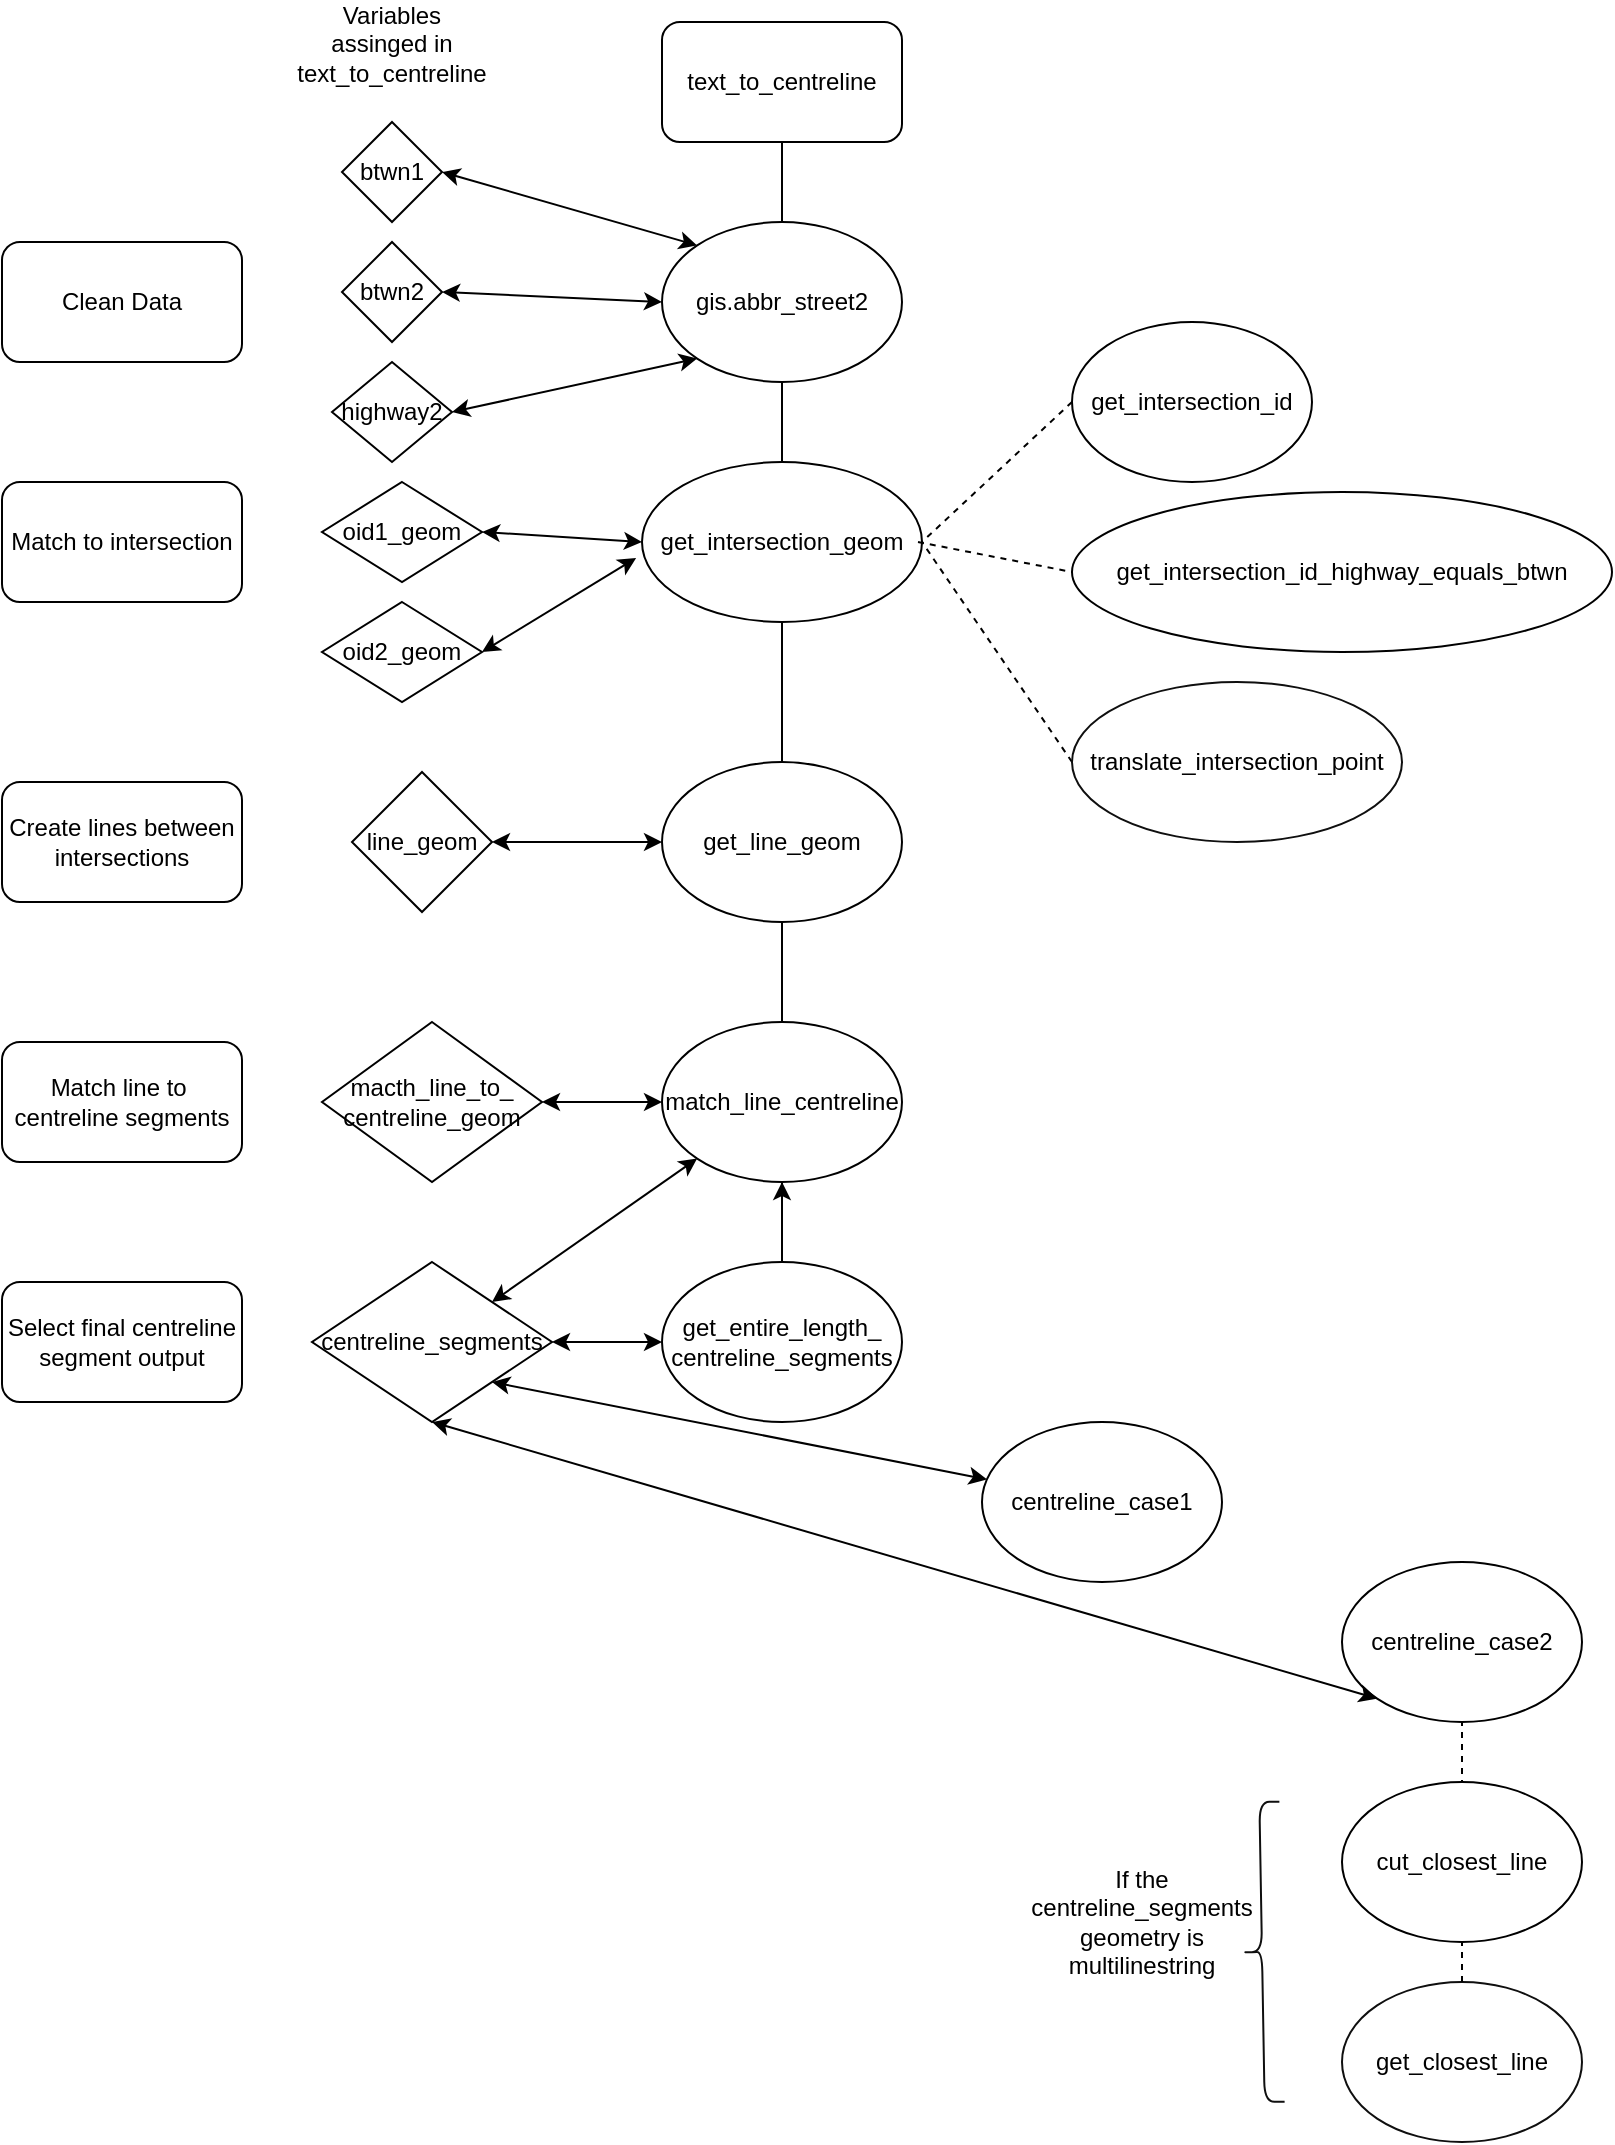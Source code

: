<mxfile version="11.1.5" pages="1"><diagram id="aer68694J9wdKMvOXiA6" name="Page-1"><mxGraphModel dx="1422" dy="956" grid="1" gridSize="10" guides="1" tooltips="1" connect="1" arrows="1" fold="1" page="1" pageScale="1" pageWidth="850" pageHeight="1100" math="0" shadow="0"><root><mxCell id="0"/><mxCell id="1" parent="0"/><mxCell id="npgwnhH8SxWaoF21IP0z-2" value="&lt;span style=&quot;white-space: normal&quot;&gt;text_to_centreline&lt;/span&gt;" style="rounded=1;whiteSpace=wrap;html=1;" vertex="1" parent="1"><mxGeometry x="330" y="20" width="120" height="60" as="geometry"/></mxCell><mxCell id="npgwnhH8SxWaoF21IP0z-3" value="" style="endArrow=none;html=1;entryX=0.5;entryY=1;entryDx=0;entryDy=0;" edge="1" parent="1" target="npgwnhH8SxWaoF21IP0z-2"><mxGeometry width="50" height="50" relative="1" as="geometry"><mxPoint x="390" y="120" as="sourcePoint"/><mxPoint x="380" y="100" as="targetPoint"/></mxGeometry></mxCell><mxCell id="npgwnhH8SxWaoF21IP0z-4" value="Clean&amp;nbsp;Data" style="rounded=1;whiteSpace=wrap;html=1;" vertex="1" parent="1"><mxGeometry y="130" width="120" height="60" as="geometry"/></mxCell><mxCell id="npgwnhH8SxWaoF21IP0z-12" value="gis.abbr_street2" style="ellipse;whiteSpace=wrap;html=1;direction=west;" vertex="1" parent="1"><mxGeometry x="330" y="120" width="120" height="80" as="geometry"/></mxCell><mxCell id="npgwnhH8SxWaoF21IP0z-13" value="Match to intersection" style="rounded=1;whiteSpace=wrap;html=1;" vertex="1" parent="1"><mxGeometry y="250" width="120" height="60" as="geometry"/></mxCell><mxCell id="npgwnhH8SxWaoF21IP0z-14" value="Create lines between intersections" style="rounded=1;whiteSpace=wrap;html=1;" vertex="1" parent="1"><mxGeometry y="400" width="120" height="60" as="geometry"/></mxCell><mxCell id="npgwnhH8SxWaoF21IP0z-16" value="Match line to&amp;nbsp; centreline segments" style="rounded=1;whiteSpace=wrap;html=1;" vertex="1" parent="1"><mxGeometry y="530" width="120" height="60" as="geometry"/></mxCell><mxCell id="npgwnhH8SxWaoF21IP0z-17" value="Select final centreline segment output" style="rounded=1;whiteSpace=wrap;html=1;" vertex="1" parent="1"><mxGeometry y="650" width="120" height="60" as="geometry"/></mxCell><mxCell id="npgwnhH8SxWaoF21IP0z-18" value="" style="endArrow=none;html=1;entryX=0.5;entryY=0;entryDx=0;entryDy=0;" edge="1" parent="1" target="npgwnhH8SxWaoF21IP0z-12"><mxGeometry width="50" height="50" relative="1" as="geometry"><mxPoint x="390" y="240" as="sourcePoint"/><mxPoint x="430" y="200" as="targetPoint"/></mxGeometry></mxCell><mxCell id="npgwnhH8SxWaoF21IP0z-19" value="get_intersection_geom" style="ellipse;whiteSpace=wrap;html=1;" vertex="1" parent="1"><mxGeometry x="320" y="240" width="140" height="80" as="geometry"/></mxCell><mxCell id="npgwnhH8SxWaoF21IP0z-20" value="get_intersection_id" style="ellipse;whiteSpace=wrap;html=1;" vertex="1" parent="1"><mxGeometry x="535" y="170" width="120" height="80" as="geometry"/></mxCell><mxCell id="npgwnhH8SxWaoF21IP0z-22" value="" style="endArrow=none;dashed=1;html=1;entryX=1;entryY=0.5;entryDx=0;entryDy=0;exitX=0;exitY=0.5;exitDx=0;exitDy=0;" edge="1" parent="1" source="npgwnhH8SxWaoF21IP0z-20" target="npgwnhH8SxWaoF21IP0z-19"><mxGeometry width="50" height="50" relative="1" as="geometry"><mxPoint x="40" y="770" as="sourcePoint"/><mxPoint x="90" y="720" as="targetPoint"/></mxGeometry></mxCell><mxCell id="npgwnhH8SxWaoF21IP0z-23" value="" style="endArrow=none;dashed=1;html=1;entryX=0;entryY=0.5;entryDx=0;entryDy=0;" edge="1" parent="1" target="npgwnhH8SxWaoF21IP0z-24"><mxGeometry width="50" height="50" relative="1" as="geometry"><mxPoint x="458" y="280" as="sourcePoint"/><mxPoint x="560" y="340" as="targetPoint"/></mxGeometry></mxCell><mxCell id="npgwnhH8SxWaoF21IP0z-24" value="get_intersection_id_highway_equals_btwn" style="ellipse;whiteSpace=wrap;html=1;" vertex="1" parent="1"><mxGeometry x="535" y="255" width="270" height="80" as="geometry"/></mxCell><mxCell id="npgwnhH8SxWaoF21IP0z-27" value="btwn1" style="rhombus;whiteSpace=wrap;html=1;" vertex="1" parent="1"><mxGeometry x="170" y="70" width="50" height="50" as="geometry"/></mxCell><mxCell id="npgwnhH8SxWaoF21IP0z-28" value="btwn2" style="rhombus;whiteSpace=wrap;html=1;direction=south;" vertex="1" parent="1"><mxGeometry x="170" y="130" width="50" height="50" as="geometry"/></mxCell><mxCell id="npgwnhH8SxWaoF21IP0z-29" value="highway2" style="rhombus;whiteSpace=wrap;html=1;direction=west;" vertex="1" parent="1"><mxGeometry x="165" y="190" width="60" height="50" as="geometry"/></mxCell><mxCell id="npgwnhH8SxWaoF21IP0z-31" value="Variables assinged in text_to_centreline" style="text;html=1;strokeColor=none;fillColor=none;align=center;verticalAlign=middle;whiteSpace=wrap;rounded=0;" vertex="1" parent="1"><mxGeometry x="145" y="12" width="100" height="38" as="geometry"/></mxCell><mxCell id="npgwnhH8SxWaoF21IP0z-40" value="" style="endArrow=classic;startArrow=classic;html=1;exitX=1;exitY=1;exitDx=0;exitDy=0;entryX=1;entryY=0.5;entryDx=0;entryDy=0;" edge="1" parent="1" source="npgwnhH8SxWaoF21IP0z-12" target="npgwnhH8SxWaoF21IP0z-27"><mxGeometry width="50" height="50" relative="1" as="geometry"><mxPoint x="230" y="150" as="sourcePoint"/><mxPoint x="280" y="100" as="targetPoint"/></mxGeometry></mxCell><mxCell id="npgwnhH8SxWaoF21IP0z-42" value="" style="endArrow=classic;startArrow=classic;html=1;entryX=0.5;entryY=0;entryDx=0;entryDy=0;exitX=1;exitY=0.5;exitDx=0;exitDy=0;" edge="1" parent="1" source="npgwnhH8SxWaoF21IP0z-12" target="npgwnhH8SxWaoF21IP0z-28"><mxGeometry width="50" height="50" relative="1" as="geometry"><mxPoint x="10" y="1170" as="sourcePoint"/><mxPoint x="60" y="1120" as="targetPoint"/></mxGeometry></mxCell><mxCell id="npgwnhH8SxWaoF21IP0z-43" value="" style="endArrow=classic;startArrow=classic;html=1;exitX=0;exitY=0.5;exitDx=0;exitDy=0;entryX=1;entryY=0;entryDx=0;entryDy=0;" edge="1" parent="1" source="npgwnhH8SxWaoF21IP0z-29" target="npgwnhH8SxWaoF21IP0z-12"><mxGeometry width="50" height="50" relative="1" as="geometry"><mxPoint x="250" y="240" as="sourcePoint"/><mxPoint x="300" y="190" as="targetPoint"/></mxGeometry></mxCell><mxCell id="npgwnhH8SxWaoF21IP0z-44" value="oid1_geom" style="rhombus;whiteSpace=wrap;html=1;" vertex="1" parent="1"><mxGeometry x="160" y="250" width="80" height="50" as="geometry"/></mxCell><mxCell id="npgwnhH8SxWaoF21IP0z-45" value="oid2_geom" style="rhombus;whiteSpace=wrap;html=1;" vertex="1" parent="1"><mxGeometry x="160" y="310" width="80" height="50" as="geometry"/></mxCell><mxCell id="npgwnhH8SxWaoF21IP0z-48" value="" style="endArrow=none;html=1;" edge="1" parent="1" source="npgwnhH8SxWaoF21IP0z-19"><mxGeometry width="50" height="50" relative="1" as="geometry"><mxPoint x="390" y="370" as="sourcePoint"/><mxPoint x="390" y="390.711" as="targetPoint"/></mxGeometry></mxCell><mxCell id="npgwnhH8SxWaoF21IP0z-49" value="get_line_geom" style="ellipse;whiteSpace=wrap;html=1;" vertex="1" parent="1"><mxGeometry x="330" y="390" width="120" height="80" as="geometry"/></mxCell><mxCell id="npgwnhH8SxWaoF21IP0z-50" value="" style="endArrow=none;html=1;entryX=0.5;entryY=1;entryDx=0;entryDy=0;" edge="1" parent="1" target="npgwnhH8SxWaoF21IP0z-49"><mxGeometry width="50" height="50" relative="1" as="geometry"><mxPoint x="390" y="520" as="sourcePoint"/><mxPoint x="420" y="510" as="targetPoint"/></mxGeometry></mxCell><mxCell id="npgwnhH8SxWaoF21IP0z-51" value="match_line_centreline" style="ellipse;whiteSpace=wrap;html=1;" vertex="1" parent="1"><mxGeometry x="330" y="520" width="120" height="80" as="geometry"/></mxCell><mxCell id="npgwnhH8SxWaoF21IP0z-52" value="" style="endArrow=classic;startArrow=classic;html=1;exitX=1;exitY=0.5;exitDx=0;exitDy=0;entryX=0;entryY=0.5;entryDx=0;entryDy=0;" edge="1" parent="1" source="npgwnhH8SxWaoF21IP0z-44" target="npgwnhH8SxWaoF21IP0z-19"><mxGeometry width="50" height="50" relative="1" as="geometry"><mxPoint x="260" y="310" as="sourcePoint"/><mxPoint x="310" y="260" as="targetPoint"/></mxGeometry></mxCell><mxCell id="npgwnhH8SxWaoF21IP0z-53" value="" style="endArrow=classic;startArrow=classic;html=1;exitX=1;exitY=0.5;exitDx=0;exitDy=0;entryX=-0.021;entryY=0.6;entryDx=0;entryDy=0;entryPerimeter=0;" edge="1" parent="1" source="npgwnhH8SxWaoF21IP0z-45" target="npgwnhH8SxWaoF21IP0z-19"><mxGeometry width="50" height="50" relative="1" as="geometry"><mxPoint x="270" y="360" as="sourcePoint"/><mxPoint x="320" y="310" as="targetPoint"/></mxGeometry></mxCell><mxCell id="npgwnhH8SxWaoF21IP0z-54" value="line_geom" style="rhombus;whiteSpace=wrap;html=1;" vertex="1" parent="1"><mxGeometry x="175" y="395" width="70" height="70" as="geometry"/></mxCell><mxCell id="npgwnhH8SxWaoF21IP0z-57" value="" style="endArrow=classic;startArrow=classic;html=1;exitX=1;exitY=0.5;exitDx=0;exitDy=0;entryX=0;entryY=0.5;entryDx=0;entryDy=0;" edge="1" parent="1" source="npgwnhH8SxWaoF21IP0z-54" target="npgwnhH8SxWaoF21IP0z-49"><mxGeometry width="50" height="50" relative="1" as="geometry"><mxPoint x="260" y="470" as="sourcePoint"/><mxPoint x="310" y="420" as="targetPoint"/></mxGeometry></mxCell><mxCell id="npgwnhH8SxWaoF21IP0z-60" value="macth_line_to_&lt;br&gt;centreline_geom" style="rhombus;whiteSpace=wrap;html=1;" vertex="1" parent="1"><mxGeometry x="160" y="520" width="110" height="80" as="geometry"/></mxCell><mxCell id="npgwnhH8SxWaoF21IP0z-61" value="" style="endArrow=classic;startArrow=classic;html=1;exitX=1;exitY=0.5;exitDx=0;exitDy=0;entryX=0;entryY=0.5;entryDx=0;entryDy=0;" edge="1" parent="1" source="npgwnhH8SxWaoF21IP0z-60" target="npgwnhH8SxWaoF21IP0z-51"><mxGeometry width="50" height="50" relative="1" as="geometry"><mxPoint x="280" y="590" as="sourcePoint"/><mxPoint x="330" y="540" as="targetPoint"/></mxGeometry></mxCell><mxCell id="npgwnhH8SxWaoF21IP0z-62" value="" style="endArrow=none;html=1;entryX=0.5;entryY=1;entryDx=0;entryDy=0;" edge="1" parent="1" target="npgwnhH8SxWaoF21IP0z-51"><mxGeometry width="50" height="50" relative="1" as="geometry"><mxPoint x="390" y="650" as="sourcePoint"/><mxPoint x="420" y="590" as="targetPoint"/></mxGeometry></mxCell><mxCell id="npgwnhH8SxWaoF21IP0z-65" value="" style="edgeStyle=orthogonalEdgeStyle;rounded=0;orthogonalLoop=1;jettySize=auto;html=1;" edge="1" parent="1" source="npgwnhH8SxWaoF21IP0z-63" target="npgwnhH8SxWaoF21IP0z-51"><mxGeometry relative="1" as="geometry"/></mxCell><mxCell id="npgwnhH8SxWaoF21IP0z-63" value="get_entire_length_&lt;br&gt;centreline_segments" style="ellipse;whiteSpace=wrap;html=1;" vertex="1" parent="1"><mxGeometry x="330" y="640" width="120" height="80" as="geometry"/></mxCell><mxCell id="npgwnhH8SxWaoF21IP0z-64" value="centreline_case2" style="ellipse;whiteSpace=wrap;html=1;" vertex="1" parent="1"><mxGeometry x="670" y="790" width="120" height="80" as="geometry"/></mxCell><mxCell id="npgwnhH8SxWaoF21IP0z-66" value="centreline_segments" style="rhombus;whiteSpace=wrap;html=1;" vertex="1" parent="1"><mxGeometry x="155" y="640" width="120" height="80" as="geometry"/></mxCell><mxCell id="npgwnhH8SxWaoF21IP0z-67" value="" style="endArrow=classic;startArrow=classic;html=1;entryX=0;entryY=1;entryDx=0;entryDy=0;exitX=1;exitY=0;exitDx=0;exitDy=0;" edge="1" parent="1" source="npgwnhH8SxWaoF21IP0z-66" target="npgwnhH8SxWaoF21IP0z-51"><mxGeometry width="50" height="50" relative="1" as="geometry"><mxPoint x="230" y="690" as="sourcePoint"/><mxPoint x="280" y="640" as="targetPoint"/></mxGeometry></mxCell><mxCell id="npgwnhH8SxWaoF21IP0z-68" value="" style="endArrow=classic;startArrow=classic;html=1;exitX=1;exitY=0.5;exitDx=0;exitDy=0;entryX=0;entryY=0.5;entryDx=0;entryDy=0;" edge="1" parent="1" source="npgwnhH8SxWaoF21IP0z-66" target="npgwnhH8SxWaoF21IP0z-63"><mxGeometry width="50" height="50" relative="1" as="geometry"><mxPoint x="270" y="710" as="sourcePoint"/><mxPoint x="320" y="660" as="targetPoint"/></mxGeometry></mxCell><mxCell id="npgwnhH8SxWaoF21IP0z-69" value="&lt;span style=&quot;white-space: normal&quot;&gt;centreline_case1&lt;/span&gt;" style="ellipse;whiteSpace=wrap;html=1;" vertex="1" parent="1"><mxGeometry x="490" y="720" width="120" height="80" as="geometry"/></mxCell><mxCell id="npgwnhH8SxWaoF21IP0z-70" value="" style="endArrow=classic;startArrow=classic;html=1;entryX=1;entryY=1;entryDx=0;entryDy=0;" edge="1" parent="1" source="npgwnhH8SxWaoF21IP0z-69" target="npgwnhH8SxWaoF21IP0z-66"><mxGeometry width="50" height="50" relative="1" as="geometry"><mxPoint x="419.289" y="730" as="sourcePoint"/><mxPoint x="419.289" y="680" as="targetPoint"/></mxGeometry></mxCell><mxCell id="npgwnhH8SxWaoF21IP0z-71" value="" style="endArrow=classic;startArrow=classic;html=1;exitX=0.5;exitY=1;exitDx=0;exitDy=0;entryX=0;entryY=1;entryDx=0;entryDy=0;" edge="1" parent="1" source="npgwnhH8SxWaoF21IP0z-66" target="npgwnhH8SxWaoF21IP0z-64"><mxGeometry width="50" height="50" relative="1" as="geometry"><mxPoint x="210" y="760" as="sourcePoint"/><mxPoint x="260" y="710" as="targetPoint"/></mxGeometry></mxCell><mxCell id="npgwnhH8SxWaoF21IP0z-72" value="" style="endArrow=none;dashed=1;html=1;entryX=0.5;entryY=1;entryDx=0;entryDy=0;" edge="1" parent="1" target="npgwnhH8SxWaoF21IP0z-64"><mxGeometry width="50" height="50" relative="1" as="geometry"><mxPoint x="730" y="920" as="sourcePoint"/><mxPoint x="760" y="860" as="targetPoint"/></mxGeometry></mxCell><mxCell id="npgwnhH8SxWaoF21IP0z-73" value="cut_closest_line" style="ellipse;whiteSpace=wrap;html=1;" vertex="1" parent="1"><mxGeometry x="670" y="900" width="120" height="80" as="geometry"/></mxCell><mxCell id="npgwnhH8SxWaoF21IP0z-75" value="get_closest_line" style="ellipse;whiteSpace=wrap;html=1;strokeColor=#0F0F0F;" vertex="1" parent="1"><mxGeometry x="670" y="1000" width="120" height="80" as="geometry"/></mxCell><mxCell id="npgwnhH8SxWaoF21IP0z-76" value="" style="endArrow=none;dashed=1;html=1;exitX=0.5;exitY=0;exitDx=0;exitDy=0;entryX=0.5;entryY=1;entryDx=0;entryDy=0;" edge="1" parent="1" source="npgwnhH8SxWaoF21IP0z-75" target="npgwnhH8SxWaoF21IP0z-73"><mxGeometry width="50" height="50" relative="1" as="geometry"><mxPoint x="600" y="1030" as="sourcePoint"/><mxPoint x="650" y="980" as="targetPoint"/></mxGeometry></mxCell><mxCell id="npgwnhH8SxWaoF21IP0z-77" value="" style="endArrow=none;dashed=1;html=1;exitX=0;exitY=0.5;exitDx=0;exitDy=0;entryX=1;entryY=0.5;entryDx=0;entryDy=0;" edge="1" parent="1" source="npgwnhH8SxWaoF21IP0z-78" target="npgwnhH8SxWaoF21IP0z-19"><mxGeometry width="50" height="50" relative="1" as="geometry"><mxPoint x="480" y="390" as="sourcePoint"/><mxPoint x="530" y="340" as="targetPoint"/></mxGeometry></mxCell><mxCell id="npgwnhH8SxWaoF21IP0z-78" value="translate_intersection_point" style="ellipse;whiteSpace=wrap;html=1;strokeColor=#0F0F0F;" vertex="1" parent="1"><mxGeometry x="535" y="350" width="165" height="80" as="geometry"/></mxCell><mxCell id="npgwnhH8SxWaoF21IP0z-79" value="If the centreline_segments &lt;br&gt;geometry is multilinestring" style="text;html=1;strokeColor=none;fillColor=none;align=center;verticalAlign=middle;whiteSpace=wrap;rounded=0;" vertex="1" parent="1"><mxGeometry x="550" y="960" width="40" height="20" as="geometry"/></mxCell><mxCell id="npgwnhH8SxWaoF21IP0z-81" value="" style="shape=curlyBracket;whiteSpace=wrap;html=1;rounded=1;strokeColor=#0F0F0F;rotation=-1;direction=east;" vertex="1" parent="1"><mxGeometry x="620" y="910" width="20" height="150" as="geometry"/></mxCell></root></mxGraphModel></diagram></mxfile>